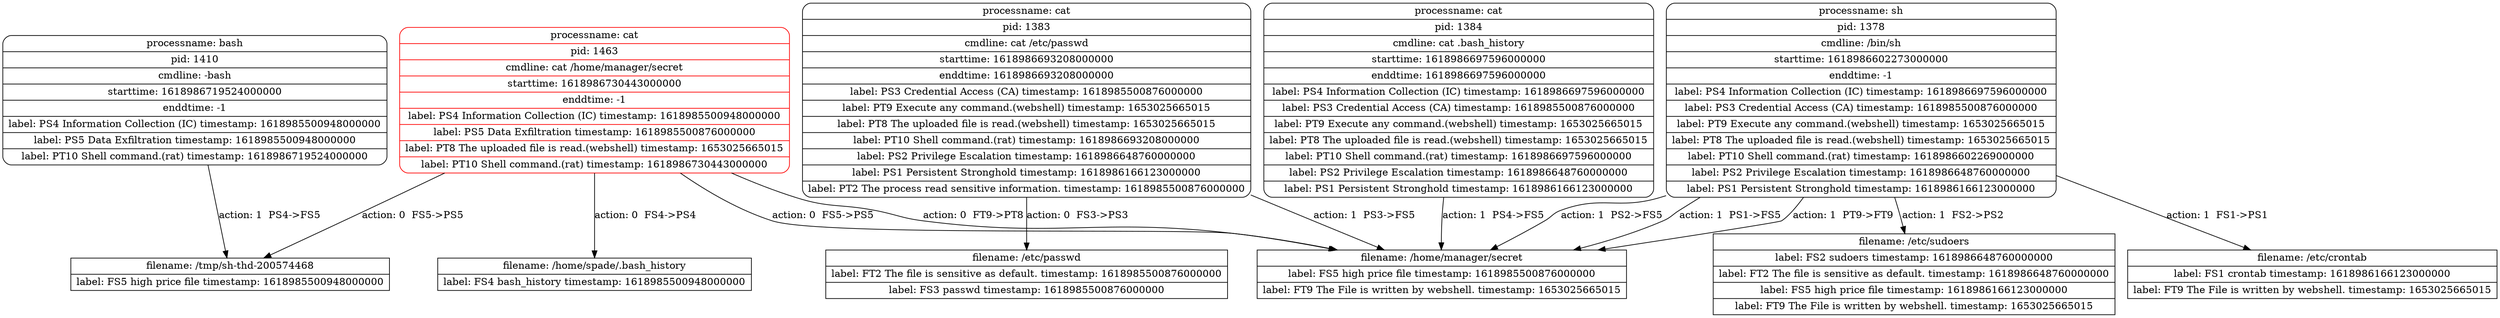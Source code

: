 digraph graph1 {
node [shape = Mrecord];
table239 [label = "{<head>processname: cat | pid: 1463 | cmdline: cat /home/manager/secret | starttime: 1618986730443000000 | enddtime: -1 | label: PS4 Information Collection (IC) timestamp: 1618985500948000000 | label: PS5 Data Exfiltration timestamp: 1618985500876000000 | label: PT8 The uploaded file is read.(webshell) timestamp: 1653025665015 | label: PT10 Shell command.(rat) timestamp: 1618986730443000000}", color = red];
table63 [shape = record, label = "{<head>filename: /home/spade/.bash_history | label: FS4 bash_history timestamp: 1618985500948000000}"];
table239 -> table63[label = "action: 0  FS4->PS4"];
table216 [shape = record, label = "{<head>filename: /tmp/sh-thd-200574468 | label: FS5 high price file timestamp: 1618985500948000000}"];
table194 [label = "{<head>processname: bash | pid: 1410 | cmdline: -bash | starttime: 1618986719524000000 | enddtime: -1 | label: PS4 Information Collection (IC) timestamp: 1618985500948000000 | label: PS5 Data Exfiltration timestamp: 1618985500948000000 | label: PT10 Shell command.(rat) timestamp: 1618986719524000000}"];
table194 -> table216[label = "action: 1  PS4->FS5"];
table239 -> table216[label = "action: 0  FS5->PS5"];
table189 [shape = record, label = "{<head>filename: /home/manager/secret | label: FS5 high price file timestamp: 1618985500876000000 | label: FT9 The File is written by webshell. timestamp: 1653025665015}"];
table184 [label = "{<head>processname: cat | pid: 1384 | cmdline: cat .bash_history | starttime: 1618986697596000000 | enddtime: 1618986697596000000 | label: PS4 Information Collection (IC) timestamp: 1618986697596000000 | label: PS3 Credential Access (CA) timestamp: 1618985500876000000 | label: PT9 Execute any command.(webshell) timestamp: 1653025665015 | label: PT8 The uploaded file is read.(webshell) timestamp: 1653025665015 | label: PT10 Shell command.(rat) timestamp: 1618986697596000000 | label: PS2 Privilege Escalation timestamp: 1618986648760000000 | label: PS1 Persistent Stronghold timestamp: 1618986166123000000}"];
table184 -> table189[label = "action: 1  PS4->FS5"];
table183 [label = "{<head>processname: cat | pid: 1383 | cmdline: cat /etc/passwd | starttime: 1618986693208000000 | enddtime: 1618986693208000000 | label: PS3 Credential Access (CA) timestamp: 1618985500876000000 | label: PT9 Execute any command.(webshell) timestamp: 1653025665015 | label: PT8 The uploaded file is read.(webshell) timestamp: 1653025665015 | label: PT10 Shell command.(rat) timestamp: 1618986693208000000 | label: PS2 Privilege Escalation timestamp: 1618986648760000000 | label: PS1 Persistent Stronghold timestamp: 1618986166123000000 | label: PT2 The process read sensitive information. timestamp: 1618985500876000000}"];
table41 [shape = record, label = "{<head>filename: /etc/passwd | label: FT2 The file is sensitive as default. timestamp: 1618985500876000000 | label: FS3 passwd timestamp: 1618985500876000000}"];
table183 -> table41[label = "action: 0  FS3->PS3"];
table183 -> table189[label = "action: 1  PS3->FS5"];
table172 [label = "{<head>processname: sh | pid: 1378 | cmdline: /bin/sh | starttime: 1618986602273000000 | enddtime: -1 | label: PS4 Information Collection (IC) timestamp: 1618986697596000000 | label: PS3 Credential Access (CA) timestamp: 1618985500876000000 | label: PT9 Execute any command.(webshell) timestamp: 1653025665015 | label: PT8 The uploaded file is read.(webshell) timestamp: 1653025665015 | label: PT10 Shell command.(rat) timestamp: 1618986602269000000 | label: PS2 Privilege Escalation timestamp: 1618986648760000000 | label: PS1 Persistent Stronghold timestamp: 1618986166123000000}"];
table181 [shape = record, label = "{<head>filename: /etc/sudoers | label: FS2 sudoers timestamp: 1618986648760000000 | label: FT2 The file is sensitive as default. timestamp: 1618986648760000000 | label: FS5 high price file timestamp: 1618986166123000000 | label: FT9 The File is written by webshell. timestamp: 1653025665015}"];
table172 -> table181[label = "action: 1  FS2->PS2"];
table172 -> table189[label = "action: 1  PS2->FS5"];
table153 [shape = record, label = "{<head>filename: /etc/crontab | label: FS1 crontab timestamp: 1618986166123000000 | label: FT9 The File is written by webshell. timestamp: 1653025665015}"];
table172 -> table153[label = "action: 1  FS1->PS1"];
table172 -> table189[label = "action: 1  PS1->FS5"];
table239 -> table189[label = "action: 0  FS5->PS5"];
table172 -> table189[label = "action: 1  PT9->FT9"];
table239 -> table189[label = "action: 0  FT9->PT8"];
}
